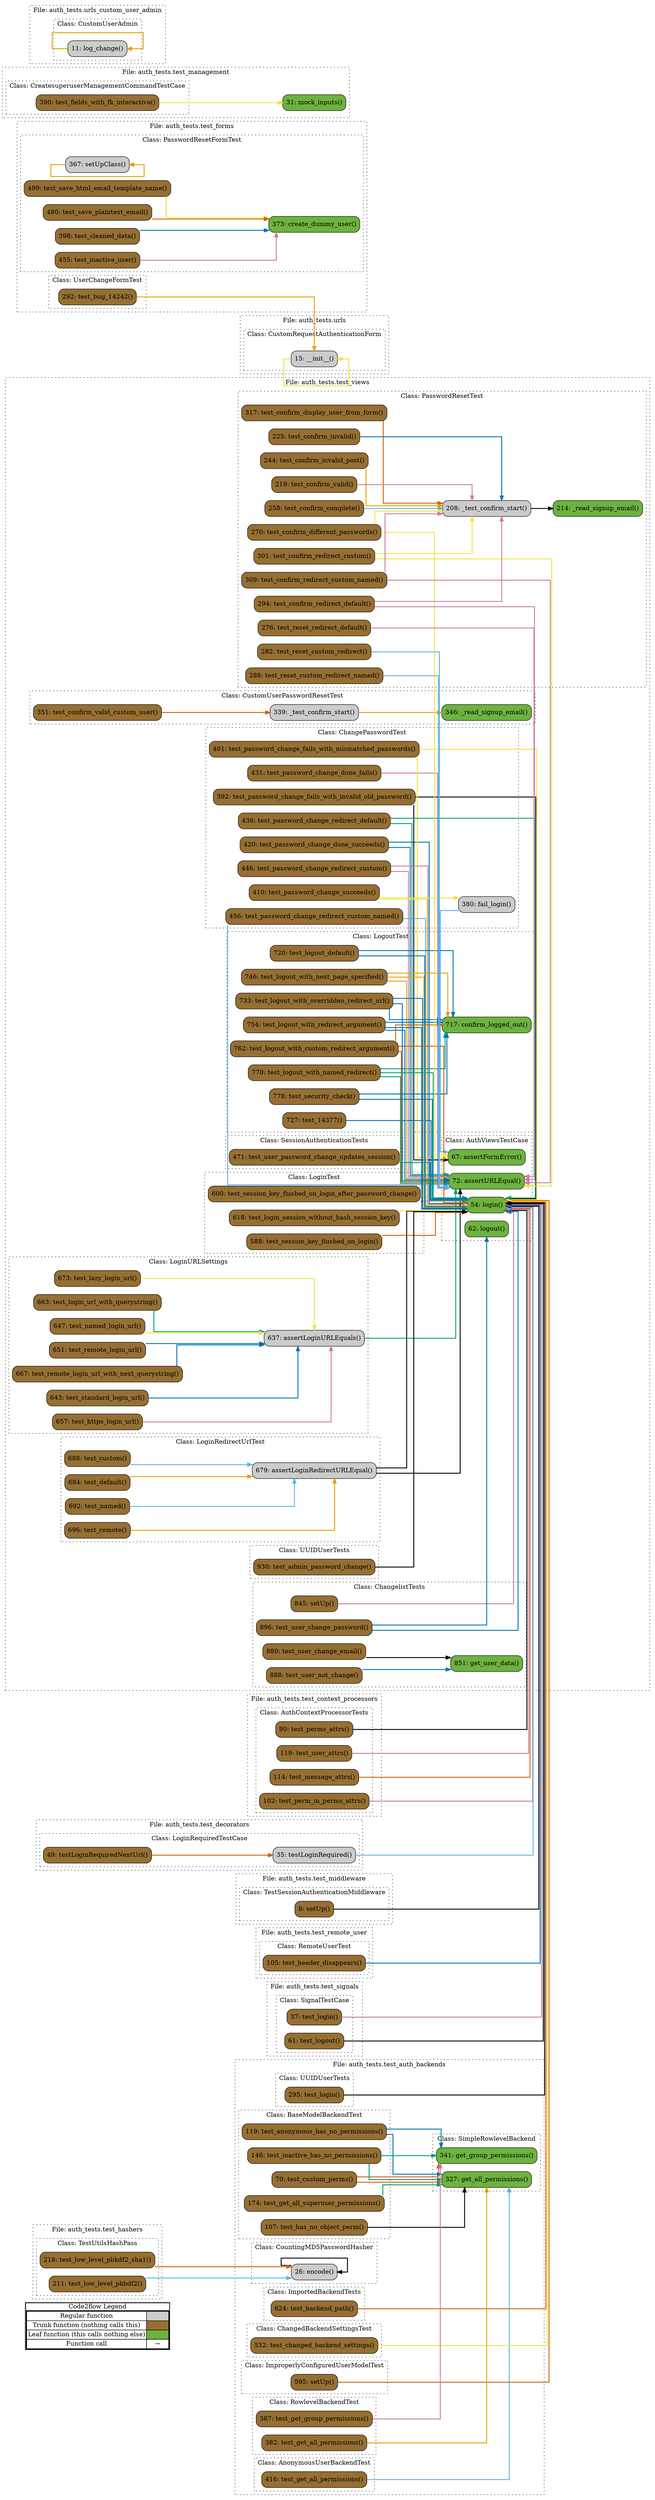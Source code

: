 digraph G {
concentrate=true;
splines="ortho";
rankdir="LR";
subgraph legend{
    rank = min;
    label = "legend";
    Legend [shape=none, margin=0, label = <
        <table cellspacing="0" cellpadding="0" border="1"><tr><td>Code2flow Legend</td></tr><tr><td>
        <table cellspacing="0">
        <tr><td>Regular function</td><td width="50px" bgcolor='#cccccc'></td></tr>
        <tr><td>Trunk function (nothing calls this)</td><td bgcolor='#966F33'></td></tr>
        <tr><td>Leaf function (this calls nothing else)</td><td bgcolor='#6db33f'></td></tr>
        <tr><td>Function call</td><td><font color='black'>&#8594;</font></td></tr>
        </table></td></tr></table>
        >];
}node_fb1682d2 [label="416: test_get_all_permissions()" name="auth_tests.test_auth_backends::AnonymousUserBackendTest.test_get_all_permissions" shape="rect" style="rounded,filled" fillcolor="#966F33" ];
node_6b5c1515 [label="119: test_anonymous_has_no_permissions()" name="auth_tests.test_auth_backends::BaseModelBackendTest.test_anonymous_has_no_permissions" shape="rect" style="rounded,filled" fillcolor="#966F33" ];
node_951628a6 [label="70: test_custom_perms()" name="auth_tests.test_auth_backends::BaseModelBackendTest.test_custom_perms" shape="rect" style="rounded,filled" fillcolor="#966F33" ];
node_9cc236f3 [label="174: test_get_all_superuser_permissions()" name="auth_tests.test_auth_backends::BaseModelBackendTest.test_get_all_superuser_permissions" shape="rect" style="rounded,filled" fillcolor="#966F33" ];
node_2b530c20 [label="107: test_has_no_object_perm()" name="auth_tests.test_auth_backends::BaseModelBackendTest.test_has_no_object_perm" shape="rect" style="rounded,filled" fillcolor="#966F33" ];
node_85f71fd3 [label="146: test_inactive_has_no_permissions()" name="auth_tests.test_auth_backends::BaseModelBackendTest.test_inactive_has_no_permissions" shape="rect" style="rounded,filled" fillcolor="#966F33" ];
node_aeae351c [label="532: test_changed_backend_settings()" name="auth_tests.test_auth_backends::ChangedBackendSettingsTest.test_changed_backend_settings" shape="rect" style="rounded,filled" fillcolor="#966F33" ];
node_3b825f48 [label="26: encode()" name="auth_tests.test_auth_backends::CountingMD5PasswordHasher.encode" shape="rect" style="rounded,filled" fillcolor="#cccccc" ];
node_fb8dd846 [label="624: test_backend_path()" name="auth_tests.test_auth_backends::ImportedBackendTests.test_backend_path" shape="rect" style="rounded,filled" fillcolor="#966F33" ];
node_34d6036e [label="595: setUp()" name="auth_tests.test_auth_backends::ImproperlyConfiguredUserModelTest.setUp" shape="rect" style="rounded,filled" fillcolor="#966F33" ];
node_6d062179 [label="382: test_get_all_permissions()" name="auth_tests.test_auth_backends::RowlevelBackendTest.test_get_all_permissions" shape="rect" style="rounded,filled" fillcolor="#966F33" ];
node_2e326197 [label="387: test_get_group_permissions()" name="auth_tests.test_auth_backends::RowlevelBackendTest.test_get_group_permissions" shape="rect" style="rounded,filled" fillcolor="#966F33" ];
node_822be37e [label="327: get_all_permissions()" name="auth_tests.test_auth_backends::SimpleRowlevelBackend.get_all_permissions" shape="rect" style="rounded,filled" fillcolor="#6db33f" ];
node_cdf3bc8a [label="341: get_group_permissions()" name="auth_tests.test_auth_backends::SimpleRowlevelBackend.get_group_permissions" shape="rect" style="rounded,filled" fillcolor="#6db33f" ];
node_8a80d6a0 [label="295: test_login()" name="auth_tests.test_auth_backends::UUIDUserTests.test_login" shape="rect" style="rounded,filled" fillcolor="#966F33" ];
node_d9ef5276 [label="114: test_message_attrs()" name="auth_tests.test_context_processors::AuthContextProcessorTests.test_message_attrs" shape="rect" style="rounded,filled" fillcolor="#966F33" ];
node_9fc1e51f [label="102: test_perm_in_perms_attrs()" name="auth_tests.test_context_processors::AuthContextProcessorTests.test_perm_in_perms_attrs" shape="rect" style="rounded,filled" fillcolor="#966F33" ];
node_0e1bb240 [label="90: test_perms_attrs()" name="auth_tests.test_context_processors::AuthContextProcessorTests.test_perms_attrs" shape="rect" style="rounded,filled" fillcolor="#966F33" ];
node_02a8f1ef [label="119: test_user_attrs()" name="auth_tests.test_context_processors::AuthContextProcessorTests.test_user_attrs" shape="rect" style="rounded,filled" fillcolor="#966F33" ];
node_0644994a [label="35: testLoginRequired()" name="auth_tests.test_decorators::LoginRequiredTestCase.testLoginRequired" shape="rect" style="rounded,filled" fillcolor="#cccccc" ];
node_8656399e [label="49: testLoginRequiredNextUrl()" name="auth_tests.test_decorators::LoginRequiredTestCase.testLoginRequiredNextUrl" shape="rect" style="rounded,filled" fillcolor="#966F33" ];
node_af32bb67 [label="373: create_dummy_user()" name="auth_tests.test_forms::PasswordResetFormTest.create_dummy_user" shape="rect" style="rounded,filled" fillcolor="#6db33f" ];
node_36b382c9 [label="367: setUpClass()" name="auth_tests.test_forms::PasswordResetFormTest.setUpClass" shape="rect" style="rounded,filled" fillcolor="#cccccc" ];
node_82fcb4dd [label="398: test_cleaned_data()" name="auth_tests.test_forms::PasswordResetFormTest.test_cleaned_data" shape="rect" style="rounded,filled" fillcolor="#966F33" ];
node_c658ebf7 [label="455: test_inactive_user()" name="auth_tests.test_forms::PasswordResetFormTest.test_inactive_user" shape="rect" style="rounded,filled" fillcolor="#966F33" ];
node_8c115b4c [label="499: test_save_html_email_template_name()" name="auth_tests.test_forms::PasswordResetFormTest.test_save_html_email_template_name" shape="rect" style="rounded,filled" fillcolor="#966F33" ];
node_c0b96226 [label="480: test_save_plaintext_email()" name="auth_tests.test_forms::PasswordResetFormTest.test_save_plaintext_email" shape="rect" style="rounded,filled" fillcolor="#966F33" ];
node_5f559701 [label="292: test_bug_14242()" name="auth_tests.test_forms::UserChangeFormTest.test_bug_14242" shape="rect" style="rounded,filled" fillcolor="#966F33" ];
node_d415023e [label="218: test_low_level_pbkdf2_sha1()" name="auth_tests.test_hashers::TestUtilsHashPass.test_low_level_pbkdf2_sha1" shape="rect" style="rounded,filled" fillcolor="#966F33" ];
node_b6b9b06a [label="211: test_low_level_pkbdf2()" name="auth_tests.test_hashers::TestUtilsHashPass.test_low_level_pkbdf2" shape="rect" style="rounded,filled" fillcolor="#966F33" ];
node_b86aba2c [label="390: test_fields_with_fk_interactive()" name="auth_tests.test_management::CreatesuperuserManagementCommandTestCase.test_fields_with_fk_interactive" shape="rect" style="rounded,filled" fillcolor="#966F33" ];
node_394d97ea [label="31: mock_inputs()" name="auth_tests.test_management::mock_inputs" shape="rect" style="rounded,filled" fillcolor="#6db33f" ];
node_56f8f5b0 [label="8: setUp()" name="auth_tests.test_middleware::TestSessionAuthenticationMiddleware.setUp" shape="rect" style="rounded,filled" fillcolor="#966F33" ];
node_9a14ae55 [label="105: test_header_disappears()" name="auth_tests.test_remote_user::RemoteUserTest.test_header_disappears" shape="rect" style="rounded,filled" fillcolor="#966F33" ];
node_5681e1bf [label="37: test_login()" name="auth_tests.test_signals::SignalTestCase.test_login" shape="rect" style="rounded,filled" fillcolor="#966F33" ];
node_108b9490 [label="61: test_logout()" name="auth_tests.test_signals::SignalTestCase.test_logout" shape="rect" style="rounded,filled" fillcolor="#966F33" ];
node_27156bef [label="67: assertFormError()" name="auth_tests.test_views::AuthViewsTestCase.assertFormError" shape="rect" style="rounded,filled" fillcolor="#6db33f" ];
node_c78c3def [label="72: assertURLEqual()" name="auth_tests.test_views::AuthViewsTestCase.assertURLEqual" shape="rect" style="rounded,filled" fillcolor="#6db33f" ];
node_f0740976 [label="54: login()" name="auth_tests.test_views::AuthViewsTestCase.login" shape="rect" style="rounded,filled" fillcolor="#6db33f" ];
node_46196b34 [label="62: logout()" name="auth_tests.test_views::AuthViewsTestCase.logout" shape="rect" style="rounded,filled" fillcolor="#6db33f" ];
node_285d098a [label="380: fail_login()" name="auth_tests.test_views::ChangePasswordTest.fail_login" shape="rect" style="rounded,filled" fillcolor="#cccccc" ];
node_1a2a038f [label="431: test_password_change_done_fails()" name="auth_tests.test_views::ChangePasswordTest.test_password_change_done_fails" shape="rect" style="rounded,filled" fillcolor="#966F33" ];
node_6dd8b2dd [label="420: test_password_change_done_succeeds()" name="auth_tests.test_views::ChangePasswordTest.test_password_change_done_succeeds" shape="rect" style="rounded,filled" fillcolor="#966F33" ];
node_7eb3e800 [label="392: test_password_change_fails_with_invalid_old_password()" name="auth_tests.test_views::ChangePasswordTest.test_password_change_fails_with_invalid_old_password" shape="rect" style="rounded,filled" fillcolor="#966F33" ];
node_467529cc [label="401: test_password_change_fails_with_mismatched_passwords()" name="auth_tests.test_views::ChangePasswordTest.test_password_change_fails_with_mismatched_passwords" shape="rect" style="rounded,filled" fillcolor="#966F33" ];
node_db05ba0f [label="446: test_password_change_redirect_custom()" name="auth_tests.test_views::ChangePasswordTest.test_password_change_redirect_custom" shape="rect" style="rounded,filled" fillcolor="#966F33" ];
node_1172f45a [label="456: test_password_change_redirect_custom_named()" name="auth_tests.test_views::ChangePasswordTest.test_password_change_redirect_custom_named" shape="rect" style="rounded,filled" fillcolor="#966F33" ];
node_164f1f23 [label="436: test_password_change_redirect_default()" name="auth_tests.test_views::ChangePasswordTest.test_password_change_redirect_default" shape="rect" style="rounded,filled" fillcolor="#966F33" ];
node_e460e47c [label="410: test_password_change_succeeds()" name="auth_tests.test_views::ChangePasswordTest.test_password_change_succeeds" shape="rect" style="rounded,filled" fillcolor="#966F33" ];
node_3d385080 [label="851: get_user_data()" name="auth_tests.test_views::ChangelistTests.get_user_data" shape="rect" style="rounded,filled" fillcolor="#6db33f" ];
node_4372ae1f [label="845: setUp()" name="auth_tests.test_views::ChangelistTests.setUp" shape="rect" style="rounded,filled" fillcolor="#966F33" ];
node_b0510af0 [label="880: test_user_change_email()" name="auth_tests.test_views::ChangelistTests.test_user_change_email" shape="rect" style="rounded,filled" fillcolor="#966F33" ];
node_f3085755 [label="896: test_user_change_password()" name="auth_tests.test_views::ChangelistTests.test_user_change_password" shape="rect" style="rounded,filled" fillcolor="#966F33" ];
node_bde87bc5 [label="888: test_user_not_change()" name="auth_tests.test_views::ChangelistTests.test_user_not_change" shape="rect" style="rounded,filled" fillcolor="#966F33" ];
node_41f41744 [label="346: _read_signup_email()" name="auth_tests.test_views::CustomUserPasswordResetTest._read_signup_email" shape="rect" style="rounded,filled" fillcolor="#6db33f" ];
node_5cc8eb09 [label="339: _test_confirm_start()" name="auth_tests.test_views::CustomUserPasswordResetTest._test_confirm_start" shape="rect" style="rounded,filled" fillcolor="#cccccc" ];
node_1697d6a6 [label="351: test_confirm_valid_custom_user()" name="auth_tests.test_views::CustomUserPasswordResetTest.test_confirm_valid_custom_user" shape="rect" style="rounded,filled" fillcolor="#966F33" ];
node_e2062540 [label="679: assertLoginRedirectURLEqual()" name="auth_tests.test_views::LoginRedirectUrlTest.assertLoginRedirectURLEqual" shape="rect" style="rounded,filled" fillcolor="#cccccc" ];
node_6823be42 [label="688: test_custom()" name="auth_tests.test_views::LoginRedirectUrlTest.test_custom" shape="rect" style="rounded,filled" fillcolor="#966F33" ];
node_83029639 [label="684: test_default()" name="auth_tests.test_views::LoginRedirectUrlTest.test_default" shape="rect" style="rounded,filled" fillcolor="#966F33" ];
node_ddc3f8ea [label="692: test_named()" name="auth_tests.test_views::LoginRedirectUrlTest.test_named" shape="rect" style="rounded,filled" fillcolor="#966F33" ];
node_adc8e581 [label="696: test_remote()" name="auth_tests.test_views::LoginRedirectUrlTest.test_remote" shape="rect" style="rounded,filled" fillcolor="#966F33" ];
node_1f6864bc [label="618: test_login_session_without_hash_session_key()" name="auth_tests.test_views::LoginTest.test_login_session_without_hash_session_key" shape="rect" style="rounded,filled" fillcolor="#966F33" ];
node_f8b0b5de [label="588: test_session_key_flushed_on_login()" name="auth_tests.test_views::LoginTest.test_session_key_flushed_on_login" shape="rect" style="rounded,filled" fillcolor="#966F33" ];
node_f9c11d5f [label="600: test_session_key_flushed_on_login_after_password_change()" name="auth_tests.test_views::LoginTest.test_session_key_flushed_on_login_after_password_change" shape="rect" style="rounded,filled" fillcolor="#966F33" ];
node_0ffb8653 [label="637: assertLoginURLEquals()" name="auth_tests.test_views::LoginURLSettings.assertLoginURLEquals" shape="rect" style="rounded,filled" fillcolor="#cccccc" ];
node_b1fb0b07 [label="657: test_https_login_url()" name="auth_tests.test_views::LoginURLSettings.test_https_login_url" shape="rect" style="rounded,filled" fillcolor="#966F33" ];
node_3b154d3c [label="673: test_lazy_login_url()" name="auth_tests.test_views::LoginURLSettings.test_lazy_login_url" shape="rect" style="rounded,filled" fillcolor="#966F33" ];
node_bea2def3 [label="663: test_login_url_with_querystring()" name="auth_tests.test_views::LoginURLSettings.test_login_url_with_querystring" shape="rect" style="rounded,filled" fillcolor="#966F33" ];
node_af811ad4 [label="647: test_named_login_url()" name="auth_tests.test_views::LoginURLSettings.test_named_login_url" shape="rect" style="rounded,filled" fillcolor="#966F33" ];
node_557b4ced [label="651: test_remote_login_url()" name="auth_tests.test_views::LoginURLSettings.test_remote_login_url" shape="rect" style="rounded,filled" fillcolor="#966F33" ];
node_1848b48d [label="667: test_remote_login_url_with_next_querystring()" name="auth_tests.test_views::LoginURLSettings.test_remote_login_url_with_next_querystring" shape="rect" style="rounded,filled" fillcolor="#966F33" ];
node_77e7a695 [label="643: test_standard_login_url()" name="auth_tests.test_views::LoginURLSettings.test_standard_login_url" shape="rect" style="rounded,filled" fillcolor="#966F33" ];
node_a1138d29 [label="717: confirm_logged_out()" name="auth_tests.test_views::LogoutTest.confirm_logged_out" shape="rect" style="rounded,filled" fillcolor="#6db33f" ];
node_aae31345 [label="727: test_14377()" name="auth_tests.test_views::LogoutTest.test_14377" shape="rect" style="rounded,filled" fillcolor="#966F33" ];
node_79b4803d [label="720: test_logout_default()" name="auth_tests.test_views::LogoutTest.test_logout_default" shape="rect" style="rounded,filled" fillcolor="#966F33" ];
node_9a3be4ae [label="762: test_logout_with_custom_redirect_argument()" name="auth_tests.test_views::LogoutTest.test_logout_with_custom_redirect_argument" shape="rect" style="rounded,filled" fillcolor="#966F33" ];
node_a660e9eb [label="770: test_logout_with_named_redirect()" name="auth_tests.test_views::LogoutTest.test_logout_with_named_redirect" shape="rect" style="rounded,filled" fillcolor="#966F33" ];
node_dc9484b9 [label="746: test_logout_with_next_page_specified()" name="auth_tests.test_views::LogoutTest.test_logout_with_next_page_specified" shape="rect" style="rounded,filled" fillcolor="#966F33" ];
node_5a177b5d [label="733: test_logout_with_overridden_redirect_url()" name="auth_tests.test_views::LogoutTest.test_logout_with_overridden_redirect_url" shape="rect" style="rounded,filled" fillcolor="#966F33" ];
node_435bda9d [label="754: test_logout_with_redirect_argument()" name="auth_tests.test_views::LogoutTest.test_logout_with_redirect_argument" shape="rect" style="rounded,filled" fillcolor="#966F33" ];
node_d1c25a25 [label="778: test_security_check()" name="auth_tests.test_views::LogoutTest.test_security_check" shape="rect" style="rounded,filled" fillcolor="#966F33" ];
node_aaf0d2b2 [label="214: _read_signup_email()" name="auth_tests.test_views::PasswordResetTest._read_signup_email" shape="rect" style="rounded,filled" fillcolor="#6db33f" ];
node_11846bf0 [label="208: _test_confirm_start()" name="auth_tests.test_views::PasswordResetTest._test_confirm_start" shape="rect" style="rounded,filled" fillcolor="#cccccc" ];
node_61b54a6a [label="258: test_confirm_complete()" name="auth_tests.test_views::PasswordResetTest.test_confirm_complete" shape="rect" style="rounded,filled" fillcolor="#966F33" ];
node_2070418c [label="270: test_confirm_different_passwords()" name="auth_tests.test_views::PasswordResetTest.test_confirm_different_passwords" shape="rect" style="rounded,filled" fillcolor="#966F33" ];
node_cff30e26 [label="317: test_confirm_display_user_from_form()" name="auth_tests.test_views::PasswordResetTest.test_confirm_display_user_from_form" shape="rect" style="rounded,filled" fillcolor="#966F33" ];
node_0e55f515 [label="225: test_confirm_invalid()" name="auth_tests.test_views::PasswordResetTest.test_confirm_invalid" shape="rect" style="rounded,filled" fillcolor="#966F33" ];
node_b9c3b771 [label="244: test_confirm_invalid_post()" name="auth_tests.test_views::PasswordResetTest.test_confirm_invalid_post" shape="rect" style="rounded,filled" fillcolor="#966F33" ];
node_0e6feb54 [label="301: test_confirm_redirect_custom()" name="auth_tests.test_views::PasswordResetTest.test_confirm_redirect_custom" shape="rect" style="rounded,filled" fillcolor="#966F33" ];
node_96445e3f [label="309: test_confirm_redirect_custom_named()" name="auth_tests.test_views::PasswordResetTest.test_confirm_redirect_custom_named" shape="rect" style="rounded,filled" fillcolor="#966F33" ];
node_4efa113f [label="294: test_confirm_redirect_default()" name="auth_tests.test_views::PasswordResetTest.test_confirm_redirect_default" shape="rect" style="rounded,filled" fillcolor="#966F33" ];
node_e9a71e37 [label="219: test_confirm_valid()" name="auth_tests.test_views::PasswordResetTest.test_confirm_valid" shape="rect" style="rounded,filled" fillcolor="#966F33" ];
node_6e101ea2 [label="282: test_reset_custom_redirect()" name="auth_tests.test_views::PasswordResetTest.test_reset_custom_redirect" shape="rect" style="rounded,filled" fillcolor="#966F33" ];
node_5911364a [label="288: test_reset_custom_redirect_named()" name="auth_tests.test_views::PasswordResetTest.test_reset_custom_redirect_named" shape="rect" style="rounded,filled" fillcolor="#966F33" ];
node_d4d7653f [label="276: test_reset_redirect_default()" name="auth_tests.test_views::PasswordResetTest.test_reset_redirect_default" shape="rect" style="rounded,filled" fillcolor="#966F33" ];
node_1c47216b [label="471: test_user_password_change_updates_session()" name="auth_tests.test_views::SessionAuthenticationTests.test_user_password_change_updates_session" shape="rect" style="rounded,filled" fillcolor="#966F33" ];
node_6286c910 [label="930: test_admin_password_change()" name="auth_tests.test_views::UUIDUserTests.test_admin_password_change" shape="rect" style="rounded,filled" fillcolor="#966F33" ];
node_1153c514 [label="15: __init__()" name="auth_tests.urls::CustomRequestAuthenticationForm.__init__" shape="rect" style="rounded,filled" fillcolor="#cccccc" ];
node_42c420c9 [label="11: log_change()" name="auth_tests.urls_custom_user_admin::CustomUserAdmin.log_change" shape="rect" style="rounded,filled" fillcolor="#cccccc" ];
node_fb1682d2 -> node_822be37e [color="#56B4E9" penwidth="2"];
node_6b5c1515 -> node_822be37e [color="#0072B2" penwidth="2"];
node_6b5c1515 -> node_822be37e [color="#0072B2" penwidth="2"];
node_6b5c1515 -> node_cdf3bc8a [color="#0072B2" penwidth="2"];
node_6b5c1515 -> node_cdf3bc8a [color="#0072B2" penwidth="2"];
node_951628a6 -> node_822be37e [color="#D55E00" penwidth="2"];
node_951628a6 -> node_822be37e [color="#D55E00" penwidth="2"];
node_951628a6 -> node_822be37e [color="#D55E00" penwidth="2"];
node_951628a6 -> node_cdf3bc8a [color="#D55E00" penwidth="2"];
node_951628a6 -> node_cdf3bc8a [color="#D55E00" penwidth="2"];
node_9cc236f3 -> node_822be37e [color="#009E73" penwidth="2"];
node_2b530c20 -> node_822be37e [color="#000000" penwidth="2"];
node_2b530c20 -> node_822be37e [color="#000000" penwidth="2"];
node_85f71fd3 -> node_822be37e [color="#009E73" penwidth="2"];
node_85f71fd3 -> node_822be37e [color="#009E73" penwidth="2"];
node_85f71fd3 -> node_cdf3bc8a [color="#009E73" penwidth="2"];
node_85f71fd3 -> node_cdf3bc8a [color="#009E73" penwidth="2"];
node_aeae351c -> node_f0740976 [color="#F0E442" penwidth="2"];
node_3b825f48 -> node_3b825f48 [color="#000000" penwidth="2"];
node_fb8dd846 -> node_f0740976 [color="#D55E00" penwidth="2"];
node_34d6036e -> node_f0740976 [color="#D55E00" penwidth="2"];
node_6d062179 -> node_822be37e [color="#E69F00" penwidth="2"];
node_6d062179 -> node_822be37e [color="#E69F00" penwidth="2"];
node_6d062179 -> node_822be37e [color="#E69F00" penwidth="2"];
node_2e326197 -> node_cdf3bc8a [color="#CC79A7" penwidth="2"];
node_8a80d6a0 -> node_f0740976 [color="#000000" penwidth="2"];
node_d9ef5276 -> node_f0740976 [color="#D55E00" penwidth="2"];
node_9fc1e51f -> node_f0740976 [color="#CC79A7" penwidth="2"];
node_0e1bb240 -> node_f0740976 [color="#000000" penwidth="2"];
node_02a8f1ef -> node_f0740976 [color="#CC79A7" penwidth="2"];
node_0644994a -> node_f0740976 [color="#56B4E9" penwidth="2"];
node_8656399e -> node_0644994a [color="#D55E00" penwidth="2"];
node_36b382c9 -> node_36b382c9 [color="#E69F00" penwidth="2"];
node_82fcb4dd -> node_af32bb67 [color="#0072B2" penwidth="2"];
node_c658ebf7 -> node_af32bb67 [color="#CC79A7" penwidth="2"];
node_8c115b4c -> node_af32bb67 [color="#F0E442" penwidth="2"];
node_c0b96226 -> node_af32bb67 [color="#D55E00" penwidth="2"];
node_5f559701 -> node_1153c514 [color="#E69F00" penwidth="2"];
node_d415023e -> node_3b825f48 [color="#D55E00" penwidth="2"];
node_b6b9b06a -> node_3b825f48 [color="#56B4E9" penwidth="2"];
node_b86aba2c -> node_394d97ea [color="#F0E442" penwidth="2"];
node_56f8f5b0 -> node_f0740976 [color="#000000" penwidth="2"];
node_9a14ae55 -> node_f0740976 [color="#0072B2" penwidth="2"];
node_5681e1bf -> node_f0740976 [color="#CC79A7" penwidth="2"];
node_5681e1bf -> node_f0740976 [color="#CC79A7" penwidth="2"];
node_108b9490 -> node_f0740976 [color="#000000" penwidth="2"];
node_285d098a -> node_27156bef [color="#56B4E9" penwidth="2"];
node_1a2a038f -> node_c78c3def [color="#CC79A7" penwidth="2"];
node_6dd8b2dd -> node_c78c3def [color="#0072B2" penwidth="2"];
node_6dd8b2dd -> node_f0740976 [color="#0072B2" penwidth="2"];
node_7eb3e800 -> node_27156bef [color="#000000" penwidth="2"];
node_7eb3e800 -> node_f0740976 [color="#000000" penwidth="2"];
node_467529cc -> node_27156bef [color="#F0E442" penwidth="2"];
node_467529cc -> node_f0740976 [color="#F0E442" penwidth="2"];
node_db05ba0f -> node_c78c3def [color="#CC79A7" penwidth="2"];
node_db05ba0f -> node_f0740976 [color="#CC79A7" penwidth="2"];
node_1172f45a -> node_c78c3def [color="#56B4E9" penwidth="2"];
node_1172f45a -> node_f0740976 [color="#56B4E9" penwidth="2"];
node_164f1f23 -> node_c78c3def [color="#009E73" penwidth="2"];
node_164f1f23 -> node_f0740976 [color="#009E73" penwidth="2"];
node_e460e47c -> node_f0740976 [color="#F0E442" penwidth="2"];
node_e460e47c -> node_f0740976 [color="#F0E442" penwidth="2"];
node_e460e47c -> node_285d098a [color="#F0E442" penwidth="2"];
node_4372ae1f -> node_f0740976 [color="#CC79A7" penwidth="2"];
node_b0510af0 -> node_3d385080 [color="#000000" penwidth="2"];
node_f3085755 -> node_f0740976 [color="#0072B2" penwidth="2"];
node_f3085755 -> node_46196b34 [color="#0072B2" penwidth="2"];
node_bde87bc5 -> node_3d385080 [color="#0072B2" penwidth="2"];
node_5cc8eb09 -> node_41f41744 [color="#E69F00" penwidth="2"];
node_1697d6a6 -> node_5cc8eb09 [color="#D55E00" penwidth="2"];
node_e2062540 -> node_c78c3def [color="#000000" penwidth="2"];
node_e2062540 -> node_f0740976 [color="#000000" penwidth="2"];
node_6823be42 -> node_e2062540 [color="#56B4E9" penwidth="2"];
node_83029639 -> node_e2062540 [color="#E69F00" penwidth="2"];
node_ddc3f8ea -> node_e2062540 [color="#56B4E9" penwidth="2"];
node_adc8e581 -> node_e2062540 [color="#E69F00" penwidth="2"];
node_1f6864bc -> node_f0740976 [color="#F0E442" penwidth="2"];
node_f8b0b5de -> node_f0740976 [color="#D55E00" penwidth="2"];
node_f8b0b5de -> node_f0740976 [color="#D55E00" penwidth="2"];
node_f9c11d5f -> node_f0740976 [color="#CC79A7" penwidth="2"];
node_f9c11d5f -> node_f0740976 [color="#CC79A7" penwidth="2"];
node_f9c11d5f -> node_f0740976 [color="#CC79A7" penwidth="2"];
node_0ffb8653 -> node_c78c3def [color="#009E73" penwidth="2"];
node_b1fb0b07 -> node_0ffb8653 [color="#CC79A7" penwidth="2"];
node_3b154d3c -> node_0ffb8653 [color="#F0E442" penwidth="2"];
node_bea2def3 -> node_0ffb8653 [color="#009E73" penwidth="2"];
node_af811ad4 -> node_0ffb8653 [color="#F0E442" penwidth="2"];
node_557b4ced -> node_0ffb8653 [color="#0072B2" penwidth="2"];
node_1848b48d -> node_0ffb8653 [color="#0072B2" penwidth="2"];
node_77e7a695 -> node_0ffb8653 [color="#0072B2" penwidth="2"];
node_aae31345 -> node_f0740976 [color="#0072B2" penwidth="2"];
node_79b4803d -> node_f0740976 [color="#0072B2" penwidth="2"];
node_79b4803d -> node_a1138d29 [color="#0072B2" penwidth="2"];
node_9a3be4ae -> node_c78c3def [color="#D55E00" penwidth="2"];
node_9a3be4ae -> node_f0740976 [color="#D55E00" penwidth="2"];
node_9a3be4ae -> node_a1138d29 [color="#D55E00" penwidth="2"];
node_a660e9eb -> node_c78c3def [color="#009E73" penwidth="2"];
node_a660e9eb -> node_f0740976 [color="#009E73" penwidth="2"];
node_a660e9eb -> node_a1138d29 [color="#009E73" penwidth="2"];
node_dc9484b9 -> node_c78c3def [color="#E69F00" penwidth="2"];
node_dc9484b9 -> node_f0740976 [color="#E69F00" penwidth="2"];
node_dc9484b9 -> node_a1138d29 [color="#E69F00" penwidth="2"];
node_5a177b5d -> node_c78c3def [color="#0072B2" penwidth="2"];
node_5a177b5d -> node_c78c3def [color="#0072B2" penwidth="2"];
node_5a177b5d -> node_f0740976 [color="#0072B2" penwidth="2"];
node_5a177b5d -> node_a1138d29 [color="#0072B2" penwidth="2"];
node_435bda9d -> node_c78c3def [color="#0072B2" penwidth="2"];
node_435bda9d -> node_f0740976 [color="#0072B2" penwidth="2"];
node_435bda9d -> node_a1138d29 [color="#0072B2" penwidth="2"];
node_d1c25a25 -> node_f0740976 [color="#0072B2" penwidth="2"];
node_d1c25a25 -> node_f0740976 [color="#0072B2" penwidth="2"];
node_d1c25a25 -> node_a1138d29 [color="#0072B2" penwidth="2"];
node_d1c25a25 -> node_a1138d29 [color="#0072B2" penwidth="2"];
node_11846bf0 -> node_aaf0d2b2 [color="#000000" penwidth="2"];
node_61b54a6a -> node_11846bf0 [color="#56B4E9" penwidth="2"];
node_2070418c -> node_27156bef [color="#F0E442" penwidth="2"];
node_2070418c -> node_11846bf0 [color="#F0E442" penwidth="2"];
node_cff30e26 -> node_11846bf0 [color="#D55E00" penwidth="2"];
node_0e55f515 -> node_11846bf0 [color="#0072B2" penwidth="2"];
node_b9c3b771 -> node_11846bf0 [color="#E69F00" penwidth="2"];
node_0e6feb54 -> node_c78c3def [color="#F0E442" penwidth="2"];
node_0e6feb54 -> node_11846bf0 [color="#F0E442" penwidth="2"];
node_96445e3f -> node_c78c3def [color="#CC79A7" penwidth="2"];
node_96445e3f -> node_11846bf0 [color="#CC79A7" penwidth="2"];
node_4efa113f -> node_c78c3def [color="#CC79A7" penwidth="2"];
node_4efa113f -> node_11846bf0 [color="#CC79A7" penwidth="2"];
node_e9a71e37 -> node_11846bf0 [color="#CC79A7" penwidth="2"];
node_6e101ea2 -> node_c78c3def [color="#56B4E9" penwidth="2"];
node_5911364a -> node_c78c3def [color="#56B4E9" penwidth="2"];
node_d4d7653f -> node_c78c3def [color="#CC79A7" penwidth="2"];
node_1c47216b -> node_f0740976 [color="#009E73" penwidth="2"];
node_6286c910 -> node_f0740976 [color="#000000" penwidth="2"];
node_1153c514 -> node_1153c514 [color="#F0E442" penwidth="2"];
node_42c420c9 -> node_42c420c9 [color="#E69F00" penwidth="2"];
subgraph cluster_dca80fd7 {
    label="File: auth_tests.test_auth_backends";
    name="auth_tests.test_auth_backends";
    style="filled";
    graph[style=dotted];
    subgraph cluster_8fa78408 {
        node_3b825f48;
        label="Class: CountingMD5PasswordHasher";
        name="CountingMD5PasswordHasher";
        style="filled";
        graph[style=dotted];
    };
    subgraph cluster_86d9f8a9 {
        node_951628a6 node_2b530c20 node_6b5c1515 node_85f71fd3 node_9cc236f3;
        label="Class: BaseModelBackendTest";
        name="BaseModelBackendTest";
        style="filled";
        graph[style=dotted];
    };
    subgraph cluster_d4c7891a {
        node_8a80d6a0;
        label="Class: UUIDUserTests";
        name="UUIDUserTests";
        style="filled";
        graph[style=dotted];
    };
    subgraph cluster_6def04df {
        node_822be37e node_cdf3bc8a;
        label="Class: SimpleRowlevelBackend";
        name="SimpleRowlevelBackend";
        style="filled";
        graph[style=dotted];
    };
    subgraph cluster_1d3ef581 {
        node_6d062179 node_2e326197;
        label="Class: RowlevelBackendTest";
        name="RowlevelBackendTest";
        style="filled";
        graph[style=dotted];
    };
    subgraph cluster_0a125666 {
        node_fb1682d2;
        label="Class: AnonymousUserBackendTest";
        name="AnonymousUserBackendTest";
        style="filled";
        graph[style=dotted];
    };
    subgraph cluster_2bf6c36b {
        node_aeae351c;
        label="Class: ChangedBackendSettingsTest";
        name="ChangedBackendSettingsTest";
        style="filled";
        graph[style=dotted];
    };
    subgraph cluster_e39aabcd {
        node_34d6036e;
        label="Class: ImproperlyConfiguredUserModelTest";
        name="ImproperlyConfiguredUserModelTest";
        style="filled";
        graph[style=dotted];
    };
    subgraph cluster_69317b5b {
        node_fb8dd846;
        label="Class: ImportedBackendTests";
        name="ImportedBackendTests";
        style="filled";
        graph[style=dotted];
    };
};
subgraph cluster_9913a7c1 {
    label="File: auth_tests.test_context_processors";
    name="auth_tests.test_context_processors";
    style="filled";
    graph[style=dotted];
    subgraph cluster_11cf531d {
        node_0e1bb240 node_9fc1e51f node_d9ef5276 node_02a8f1ef;
        label="Class: AuthContextProcessorTests";
        name="AuthContextProcessorTests";
        style="filled";
        graph[style=dotted];
    };
};
subgraph cluster_e5882cf6 {
    label="File: auth_tests.test_decorators";
    name="auth_tests.test_decorators";
    style="filled";
    graph[style=dotted];
    subgraph cluster_ea13efbe {
        node_0644994a node_8656399e;
        label="Class: LoginRequiredTestCase";
        name="LoginRequiredTestCase";
        style="filled";
        graph[style=dotted];
    };
};
subgraph cluster_3c2bfb9a {
    label="File: auth_tests.test_forms";
    name="auth_tests.test_forms";
    style="filled";
    graph[style=dotted];
    subgraph cluster_0483f5e8 {
        node_5f559701;
        label="Class: UserChangeFormTest";
        name="UserChangeFormTest";
        style="filled";
        graph[style=dotted];
    };
    subgraph cluster_64a34791 {
        node_36b382c9 node_af32bb67 node_82fcb4dd node_c658ebf7 node_c0b96226 node_8c115b4c;
        label="Class: PasswordResetFormTest";
        name="PasswordResetFormTest";
        style="filled";
        graph[style=dotted];
    };
};
subgraph cluster_5fa4ca14 {
    label="File: auth_tests.test_hashers";
    name="auth_tests.test_hashers";
    style="filled";
    graph[style=dotted];
    subgraph cluster_63643fd4 {
        node_b6b9b06a node_d415023e;
        label="Class: TestUtilsHashPass";
        name="TestUtilsHashPass";
        style="filled";
        graph[style=dotted];
    };
};
subgraph cluster_28c85e71 {
    node_394d97ea;
    label="File: auth_tests.test_management";
    name="auth_tests.test_management";
    style="filled";
    graph[style=dotted];
    subgraph cluster_d449918b {
        node_b86aba2c;
        label="Class: CreatesuperuserManagementCommandTestCase";
        name="CreatesuperuserManagementCommandTestCase";
        style="filled";
        graph[style=dotted];
    };
};
subgraph cluster_849eccd2 {
    label="File: auth_tests.test_middleware";
    name="auth_tests.test_middleware";
    style="filled";
    graph[style=dotted];
    subgraph cluster_be8c210d {
        node_56f8f5b0;
        label="Class: TestSessionAuthenticationMiddleware";
        name="TestSessionAuthenticationMiddleware";
        style="filled";
        graph[style=dotted];
    };
};
subgraph cluster_5c10a0e7 {
    label="File: auth_tests.test_remote_user";
    name="auth_tests.test_remote_user";
    style="filled";
    graph[style=dotted];
    subgraph cluster_642db132 {
        node_9a14ae55;
        label="Class: RemoteUserTest";
        name="RemoteUserTest";
        style="filled";
        graph[style=dotted];
    };
};
subgraph cluster_e71d7692 {
    label="File: auth_tests.test_signals";
    name="auth_tests.test_signals";
    style="filled";
    graph[style=dotted];
    subgraph cluster_4a4e3b42 {
        node_5681e1bf node_108b9490;
        label="Class: SignalTestCase";
        name="SignalTestCase";
        style="filled";
        graph[style=dotted];
    };
};
subgraph cluster_10b1f41a {
    label="File: auth_tests.test_views";
    name="auth_tests.test_views";
    style="filled";
    graph[style=dotted];
    subgraph cluster_7c29617f {
        node_f0740976 node_46196b34 node_27156bef node_c78c3def;
        label="Class: AuthViewsTestCase";
        name="AuthViewsTestCase";
        style="filled";
        graph[style=dotted];
    };
    subgraph cluster_1c96db12 {
        node_11846bf0 node_aaf0d2b2 node_e9a71e37 node_0e55f515 node_b9c3b771 node_61b54a6a node_2070418c node_d4d7653f node_6e101ea2 node_5911364a node_4efa113f node_0e6feb54 node_96445e3f node_cff30e26;
        label="Class: PasswordResetTest";
        name="PasswordResetTest";
        style="filled";
        graph[style=dotted];
    };
    subgraph cluster_0c33cc0d {
        node_5cc8eb09 node_41f41744 node_1697d6a6;
        label="Class: CustomUserPasswordResetTest";
        name="CustomUserPasswordResetTest";
        style="filled";
        graph[style=dotted];
    };
    subgraph cluster_24a4efe8 {
        node_285d098a node_7eb3e800 node_467529cc node_e460e47c node_6dd8b2dd node_1a2a038f node_164f1f23 node_db05ba0f node_1172f45a;
        label="Class: ChangePasswordTest";
        name="ChangePasswordTest";
        style="filled";
        graph[style=dotted];
    };
    subgraph cluster_5904474c {
        node_1c47216b;
        label="Class: SessionAuthenticationTests";
        name="SessionAuthenticationTests";
        style="filled";
        graph[style=dotted];
    };
    subgraph cluster_60f1acce {
        node_f8b0b5de node_f9c11d5f node_1f6864bc;
        label="Class: LoginTest";
        name="LoginTest";
        style="filled";
        graph[style=dotted];
    };
    subgraph cluster_34175375 {
        node_0ffb8653 node_77e7a695 node_af811ad4 node_557b4ced node_b1fb0b07 node_bea2def3 node_1848b48d node_3b154d3c;
        label="Class: LoginURLSettings";
        name="LoginURLSettings";
        style="filled";
        graph[style=dotted];
    };
    subgraph cluster_925ab427 {
        node_e2062540 node_83029639 node_6823be42 node_ddc3f8ea node_adc8e581;
        label="Class: LoginRedirectUrlTest";
        name="LoginRedirectUrlTest";
        style="filled";
        graph[style=dotted];
    };
    subgraph cluster_509219b0 {
        node_a1138d29 node_79b4803d node_aae31345 node_5a177b5d node_dc9484b9 node_435bda9d node_9a3be4ae node_a660e9eb node_d1c25a25;
        label="Class: LogoutTest";
        name="LogoutTest";
        style="filled";
        graph[style=dotted];
    };
    subgraph cluster_d26a1086 {
        node_4372ae1f node_3d385080 node_b0510af0 node_bde87bc5 node_f3085755;
        label="Class: ChangelistTests";
        name="ChangelistTests";
        style="filled";
        graph[style=dotted];
    };
    subgraph cluster_b85f5310 {
        node_6286c910;
        label="Class: UUIDUserTests";
        name="UUIDUserTests";
        style="filled";
        graph[style=dotted];
    };
};
subgraph cluster_05d90f78 {
    label="File: auth_tests.urls";
    name="auth_tests.urls";
    style="filled";
    graph[style=dotted];
    subgraph cluster_2db01262 {
        node_1153c514;
        label="Class: CustomRequestAuthenticationForm";
        name="CustomRequestAuthenticationForm";
        style="filled";
        graph[style=dotted];
    };
};
subgraph cluster_cac17538 {
    label="File: auth_tests.urls_custom_user_admin";
    name="auth_tests.urls_custom_user_admin";
    style="filled";
    graph[style=dotted];
    subgraph cluster_2a55d8c7 {
        node_42c420c9;
        label="Class: CustomUserAdmin";
        name="CustomUserAdmin";
        style="filled";
        graph[style=dotted];
    };
};
}
